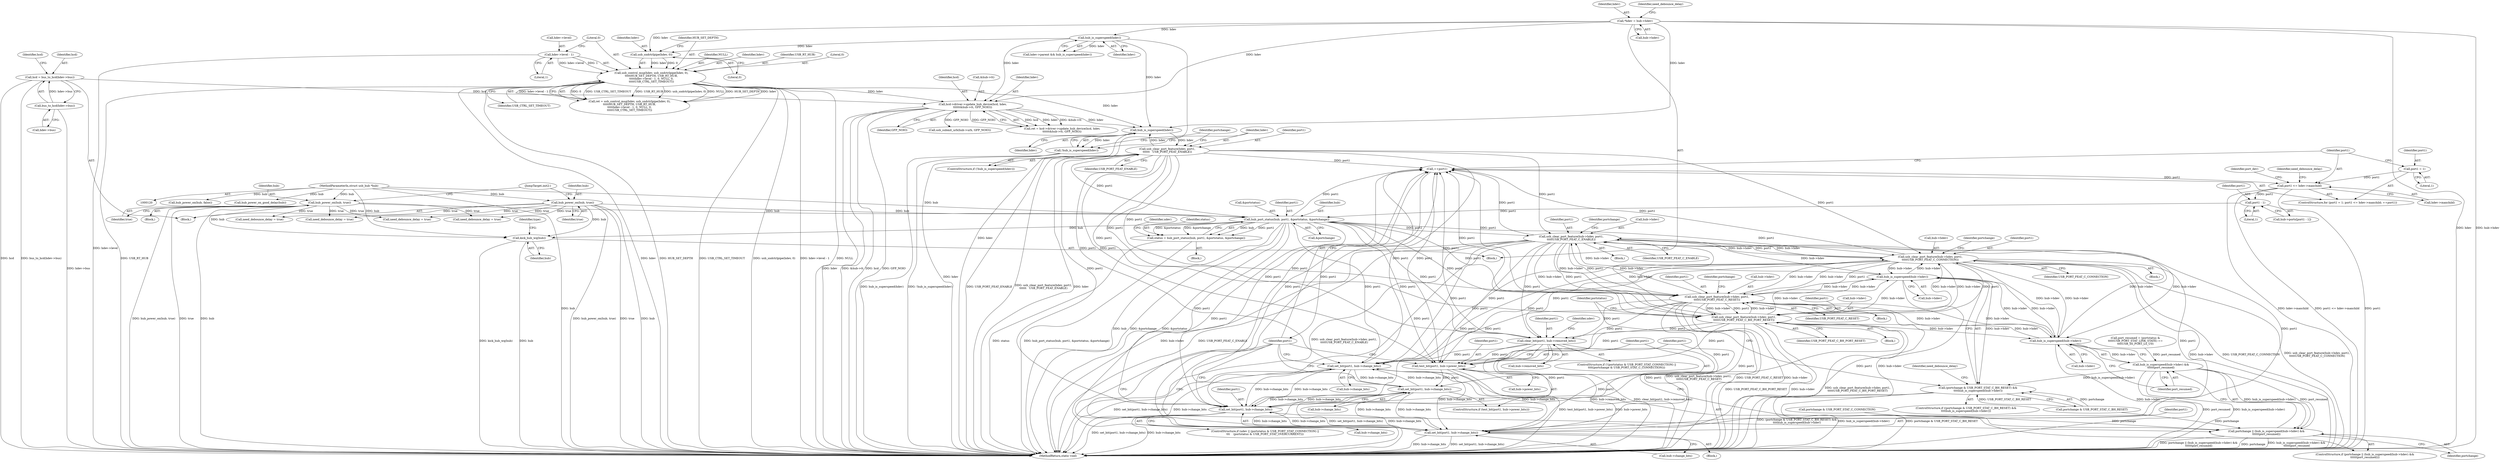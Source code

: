 digraph "0_linux_e50293ef9775c5f1cf3fcc093037dd6a8c5684ea@pointer" {
"1000360" [label="(Call,hub_is_superspeed(hdev))"];
"1000125" [label="(Call,*hdev = hub->hdev)"];
"1000159" [label="(Call,hub_is_superspeed(hdev))"];
"1000242" [label="(Call,hcd->driver->update_hub_device(hcd, hdev,\n\t\t\t\t\t\t&hub->tt, GFP_NOIO))"];
"1000227" [label="(Call,hcd = bus_to_hcd(hdev->bus))"];
"1000229" [label="(Call,bus_to_hcd(hdev->bus))"];
"1000164" [label="(Call,usb_control_msg(hdev, usb_sndctrlpipe(hdev, 0),\n\t\t\t\t\tHUB_SET_DEPTH, USB_RT_HUB,\n\t\t\t\t\thdev->level - 1, 0, NULL, 0,\n\t\t\t\t\tUSB_CTRL_SET_TIMEOUT))"];
"1000166" [label="(Call,usb_sndctrlpipe(hdev, 0))"];
"1000171" [label="(Call,hdev->level - 1)"];
"1000362" [label="(Call,usb_clear_port_feature(hdev, port1,\n\t\t\t\t\t\t   USB_PORT_FEAT_ENABLE))"];
"1000360" [label="(Call,hub_is_superspeed(hdev))"];
"1000311" [label="(Call,hub_port_status(hub, port1, &portstatus, &portchange))"];
"1000265" [label="(Call,hub_power_on(hub, true))"];
"1000121" [label="(MethodParameterIn,struct usb_hub *hub)"];
"1000270" [label="(Call,hub_power_on(hub, true))"];
"1000293" [label="(Call,port1 - 1)"];
"1000278" [label="(Call,port1 <= hdev->maxchild)"];
"1000283" [label="(Call,++port1)"];
"1000436" [label="(Call,clear_bit(port1, hub->removed_bits))"];
"1000388" [label="(Call,usb_clear_port_feature(hub->hdev, port1,\n\t\t\t\t\tUSB_PORT_FEAT_C_ENABLE))"];
"1000374" [label="(Call,usb_clear_port_feature(hub->hdev, port1,\n\t\t\t\t\tUSB_PORT_FEAT_C_CONNECTION))"];
"1000413" [label="(Call,hub_is_superspeed(hub->hdev))"];
"1000402" [label="(Call,usb_clear_port_feature(hub->hdev, port1,\n\t\t\t\t\tUSB_PORT_FEAT_C_RESET))"];
"1000421" [label="(Call,usb_clear_port_feature(hub->hdev, port1,\n\t\t\t\t\tUSB_PORT_FEAT_C_BH_PORT_RESET))"];
"1000484" [label="(Call,hub_is_superspeed(hub->hdev))"];
"1000489" [label="(Call,set_bit(port1, hub->change_bits))"];
"1000511" [label="(Call,set_bit(port1, hub->change_bits))"];
"1000506" [label="(Call,test_bit(port1, hub->power_bits))"];
"1000461" [label="(Call,set_bit(port1, hub->change_bits))"];
"1000521" [label="(Call,set_bit(port1, hub->change_bits))"];
"1000275" [label="(Call,port1 = 1)"];
"1000359" [label="(Call,!hub_is_superspeed(hdev))"];
"1000309" [label="(Call,status = hub_port_status(hub, port1, &portstatus, &portchange))"];
"1000409" [label="(Call,(portchange & USB_PORT_STAT_C_BH_RESET) &&\n\t\t\t\thub_is_superspeed(hub->hdev))"];
"1000483" [label="(Call,hub_is_superspeed(hub->hdev) &&\n\t\t\t\t\t\tport_resumed)"];
"1000481" [label="(Call,portchange || (hub_is_superspeed(hub->hdev) &&\n\t\t\t\t\t\tport_resumed))"];
"1000592" [label="(Call,kick_hub_wq(hub))"];
"1000227" [label="(Call,hcd = bus_to_hcd(hdev->bus))"];
"1000283" [label="(Call,++port1)"];
"1000177" [label="(Identifier,NULL)"];
"1000438" [label="(Call,hub->removed_bits)"];
"1000388" [label="(Call,usb_clear_port_feature(hub->hdev, port1,\n\t\t\t\t\tUSB_PORT_FEAT_C_ENABLE))"];
"1000385" [label="(Call,need_debounce_delay = true)"];
"1000226" [label="(Block,)"];
"1000359" [label="(Call,!hub_is_superspeed(hdev))"];
"1000275" [label="(Call,port1 = 1)"];
"1000491" [label="(Call,hub->change_bits)"];
"1000279" [label="(Identifier,port1)"];
"1000527" [label="(Identifier,need_debounce_delay)"];
"1000523" [label="(Call,hub->change_bits)"];
"1000277" [label="(Literal,1)"];
"1000507" [label="(Identifier,port1)"];
"1000463" [label="(Call,hub->change_bits)"];
"1000406" [label="(Identifier,port1)"];
"1000166" [label="(Call,usb_sndctrlpipe(hdev, 0))"];
"1000399" [label="(Call,need_debounce_delay = true)"];
"1000484" [label="(Call,hub_is_superspeed(hub->hdev))"];
"1000417" [label="(Block,)"];
"1000272" [label="(Identifier,true)"];
"1000127" [label="(Call,hub->hdev)"];
"1000364" [label="(Identifier,port1)"];
"1000375" [label="(Call,hub->hdev)"];
"1000473" [label="(Call,port_resumed = (portstatus &\n\t\t\t\t\tUSB_PORT_STAT_LINK_STATE) ==\n\t\t\t\tUSB_SS_PORT_LS_U0)"];
"1000175" [label="(Literal,1)"];
"1000371" [label="(Call,need_debounce_delay = true)"];
"1000362" [label="(Call,usb_clear_port_feature(hdev, port1,\n\t\t\t\t\t\t   USB_PORT_FEAT_ENABLE))"];
"1000312" [label="(Identifier,hub)"];
"1000172" [label="(Call,hdev->level)"];
"1000426" [label="(Identifier,USB_PORT_FEAT_C_BH_PORT_RESET)"];
"1000506" [label="(Call,test_bit(port1, hub->power_bits))"];
"1000179" [label="(Identifier,USB_CTRL_SET_TIMEOUT)"];
"1000316" [label="(Call,&portchange)"];
"1000270" [label="(Call,hub_power_on(hub, true))"];
"1000165" [label="(Identifier,hdev)"];
"1000361" [label="(Identifier,hdev)"];
"1000596" [label="(Identifier,type)"];
"1000564" [label="(Call,usb_submit_urb(hub->urb, GFP_NOIO))"];
"1000265" [label="(Call,hub_power_on(hub, true))"];
"1000592" [label="(Call,kick_hub_wq(hub))"];
"1000517" [label="(Block,)"];
"1000168" [label="(Literal,0)"];
"1000480" [label="(ControlStructure,if (portchange || (hub_is_superspeed(hub->hdev) &&\n\t\t\t\t\t\tport_resumed)))"];
"1000123" [label="(Block,)"];
"1000513" [label="(Call,hub->change_bits)"];
"1000433" [label="(Call,portchange & USB_PORT_STAT_C_CONNECTION)"];
"1000230" [label="(Call,hdev->bus)"];
"1000159" [label="(Call,hub_is_superspeed(hdev))"];
"1000198" [label="(Call,hub_power_on(hub, false))"];
"1000162" [label="(Call,ret = usb_control_msg(hdev, usb_sndctrlpipe(hdev, 0),\n\t\t\t\t\tHUB_SET_DEPTH, USB_RT_HUB,\n\t\t\t\t\thdev->level - 1, 0, NULL, 0,\n\t\t\t\t\tUSB_CTRL_SET_TIMEOUT))"];
"1000505" [label="(ControlStructure,if (test_bit(port1, hub->power_bits)))"];
"1000418" [label="(Call,need_debounce_delay = true)"];
"1000485" [label="(Call,hub->hdev)"];
"1000392" [label="(Identifier,port1)"];
"1000419" [label="(Identifier,need_debounce_delay)"];
"1000410" [label="(Call,portchange & USB_PORT_STAT_C_BH_RESET)"];
"1000229" [label="(Call,bus_to_hcd(hdev->bus))"];
"1000382" [label="(Identifier,portchange)"];
"1000384" [label="(Block,)"];
"1000245" [label="(Call,&hub->tt)"];
"1000242" [label="(Call,hcd->driver->update_hub_device(hcd, hdev,\n\t\t\t\t\t\t&hub->tt, GFP_NOIO))"];
"1000284" [label="(Identifier,port1)"];
"1000437" [label="(Identifier,port1)"];
"1000228" [label="(Identifier,hcd)"];
"1000511" [label="(Call,set_bit(port1, hub->change_bits))"];
"1000396" [label="(Identifier,portchange)"];
"1000427" [label="(ControlStructure,if (!(portstatus & USB_PORT_STAT_CONNECTION) ||\n\t\t\t\t(portchange & USB_PORT_STAT_C_CONNECTION)))"];
"1000393" [label="(Identifier,USB_PORT_FEAT_C_ENABLE)"];
"1000444" [label="(Identifier,udev)"];
"1000451" [label="(ControlStructure,if (udev || (portstatus & USB_PORT_STAT_CONNECTION) ||\n\t\t\t    (portstatus & USB_PORT_STAT_OVERCURRENT)))"];
"1000169" [label="(Identifier,HUB_SET_DEPTH)"];
"1000379" [label="(Identifier,USB_PORT_FEAT_C_CONNECTION)"];
"1000267" [label="(Identifier,true)"];
"1000409" [label="(Call,(portchange & USB_PORT_STAT_C_BH_RESET) &&\n\t\t\t\thub_is_superspeed(hub->hdev))"];
"1000488" [label="(Identifier,port_resumed)"];
"1000461" [label="(Call,set_bit(port1, hub->change_bits))"];
"1000285" [label="(Block,)"];
"1000411" [label="(Identifier,portchange)"];
"1000309" [label="(Call,status = hub_port_status(hub, port1, &portstatus, &portchange))"];
"1000155" [label="(Call,hdev->parent && hub_is_superspeed(hdev))"];
"1000314" [label="(Call,&portstatus)"];
"1000521" [label="(Call,set_bit(port1, hub->change_bits))"];
"1000269" [label="(Block,)"];
"1000489" [label="(Call,set_bit(port1, hub->change_bits))"];
"1000240" [label="(Call,ret = hcd->driver->update_hub_device(hcd, hdev,\n\t\t\t\t\t\t&hub->tt, GFP_NOIO))"];
"1000266" [label="(Identifier,hub)"];
"1000126" [label="(Identifier,hdev)"];
"1000374" [label="(Call,usb_clear_port_feature(hub->hdev, port1,\n\t\t\t\t\tUSB_PORT_FEAT_C_CONNECTION))"];
"1000244" [label="(Identifier,hdev)"];
"1000363" [label="(Identifier,hdev)"];
"1000176" [label="(Literal,0)"];
"1000431" [label="(Identifier,portstatus)"];
"1000407" [label="(Identifier,USB_PORT_FEAT_C_RESET)"];
"1000170" [label="(Identifier,USB_RT_HUB)"];
"1000121" [label="(MethodParameterIn,struct usb_hub *hub)"];
"1000490" [label="(Identifier,port1)"];
"1000522" [label="(Identifier,port1)"];
"1000483" [label="(Call,hub_is_superspeed(hub->hdev) &&\n\t\t\t\t\t\tport_resumed)"];
"1000196" [label="(Call,hub_power_on_good_delay(hub))"];
"1000271" [label="(Identifier,hub)"];
"1000293" [label="(Call,port1 - 1)"];
"1000365" [label="(Identifier,USB_PORT_FEAT_ENABLE)"];
"1000512" [label="(Identifier,port1)"];
"1000276" [label="(Identifier,port1)"];
"1000320" [label="(Identifier,udev)"];
"1000603" [label="(MethodReturn,static void)"];
"1000414" [label="(Call,hub->hdev)"];
"1000294" [label="(Identifier,port1)"];
"1000288" [label="(Identifier,port_dev)"];
"1000289" [label="(Call,hub->ports[port1 - 1])"];
"1000378" [label="(Identifier,port1)"];
"1000280" [label="(Call,hdev->maxchild)"];
"1000436" [label="(Call,clear_bit(port1, hub->removed_bits))"];
"1000313" [label="(Identifier,port1)"];
"1000389" [label="(Call,hub->hdev)"];
"1000368" [label="(Identifier,portchange)"];
"1000295" [label="(Literal,1)"];
"1000125" [label="(Call,*hdev = hub->hdev)"];
"1000164" [label="(Call,usb_control_msg(hdev, usb_sndctrlpipe(hdev, 0),\n\t\t\t\t\tHUB_SET_DEPTH, USB_RT_HUB,\n\t\t\t\t\thdev->level - 1, 0, NULL, 0,\n\t\t\t\t\tUSB_CTRL_SET_TIMEOUT))"];
"1000508" [label="(Call,hub->power_bits)"];
"1000171" [label="(Call,hdev->level - 1)"];
"1000408" [label="(ControlStructure,if ((portchange & USB_PORT_STAT_C_BH_RESET) &&\n\t\t\t\thub_is_superspeed(hub->hdev)))"];
"1000311" [label="(Call,hub_port_status(hub, port1, &portstatus, &portchange))"];
"1000178" [label="(Literal,0)"];
"1000402" [label="(Call,usb_clear_port_feature(hub->hdev, port1,\n\t\t\t\t\tUSB_PORT_FEAT_C_RESET))"];
"1000236" [label="(Identifier,hcd)"];
"1000249" [label="(Identifier,GFP_NOIO)"];
"1000370" [label="(Block,)"];
"1000593" [label="(Identifier,hub)"];
"1000413" [label="(Call,hub_is_superspeed(hub->hdev))"];
"1000273" [label="(JumpTarget,init2:)"];
"1000358" [label="(ControlStructure,if (!hub_is_superspeed(hdev)))"];
"1000425" [label="(Identifier,port1)"];
"1000482" [label="(Identifier,portchange)"];
"1000243" [label="(Identifier,hcd)"];
"1000421" [label="(Call,usb_clear_port_feature(hub->hdev, port1,\n\t\t\t\t\tUSB_PORT_FEAT_C_BH_PORT_RESET))"];
"1000398" [label="(Block,)"];
"1000360" [label="(Call,hub_is_superspeed(hdev))"];
"1000422" [label="(Call,hub->hdev)"];
"1000278" [label="(Call,port1 <= hdev->maxchild)"];
"1000160" [label="(Identifier,hdev)"];
"1000462" [label="(Identifier,port1)"];
"1000481" [label="(Call,portchange || (hub_is_superspeed(hub->hdev) &&\n\t\t\t\t\t\tport_resumed))"];
"1000167" [label="(Identifier,hdev)"];
"1000403" [label="(Call,hub->hdev)"];
"1000274" [label="(ControlStructure,for (port1 = 1; port1 <= hdev->maxchild; ++port1))"];
"1000310" [label="(Identifier,status)"];
"1000136" [label="(Identifier,need_debounce_delay)"];
"1000360" -> "1000359"  [label="AST: "];
"1000360" -> "1000361"  [label="CFG: "];
"1000361" -> "1000360"  [label="AST: "];
"1000359" -> "1000360"  [label="CFG: "];
"1000360" -> "1000603"  [label="DDG: hdev"];
"1000360" -> "1000359"  [label="DDG: hdev"];
"1000125" -> "1000360"  [label="DDG: hdev"];
"1000159" -> "1000360"  [label="DDG: hdev"];
"1000242" -> "1000360"  [label="DDG: hdev"];
"1000362" -> "1000360"  [label="DDG: hdev"];
"1000164" -> "1000360"  [label="DDG: hdev"];
"1000360" -> "1000362"  [label="DDG: hdev"];
"1000125" -> "1000123"  [label="AST: "];
"1000125" -> "1000127"  [label="CFG: "];
"1000126" -> "1000125"  [label="AST: "];
"1000127" -> "1000125"  [label="AST: "];
"1000136" -> "1000125"  [label="CFG: "];
"1000125" -> "1000603"  [label="DDG: hdev"];
"1000125" -> "1000603"  [label="DDG: hub->hdev"];
"1000125" -> "1000159"  [label="DDG: hdev"];
"1000125" -> "1000166"  [label="DDG: hdev"];
"1000125" -> "1000242"  [label="DDG: hdev"];
"1000159" -> "1000155"  [label="AST: "];
"1000159" -> "1000160"  [label="CFG: "];
"1000160" -> "1000159"  [label="AST: "];
"1000155" -> "1000159"  [label="CFG: "];
"1000159" -> "1000603"  [label="DDG: hdev"];
"1000159" -> "1000155"  [label="DDG: hdev"];
"1000159" -> "1000166"  [label="DDG: hdev"];
"1000159" -> "1000242"  [label="DDG: hdev"];
"1000242" -> "1000240"  [label="AST: "];
"1000242" -> "1000249"  [label="CFG: "];
"1000243" -> "1000242"  [label="AST: "];
"1000244" -> "1000242"  [label="AST: "];
"1000245" -> "1000242"  [label="AST: "];
"1000249" -> "1000242"  [label="AST: "];
"1000240" -> "1000242"  [label="CFG: "];
"1000242" -> "1000603"  [label="DDG: hdev"];
"1000242" -> "1000603"  [label="DDG: &hub->tt"];
"1000242" -> "1000603"  [label="DDG: hcd"];
"1000242" -> "1000603"  [label="DDG: GFP_NOIO"];
"1000242" -> "1000240"  [label="DDG: hcd"];
"1000242" -> "1000240"  [label="DDG: hdev"];
"1000242" -> "1000240"  [label="DDG: &hub->tt"];
"1000242" -> "1000240"  [label="DDG: GFP_NOIO"];
"1000227" -> "1000242"  [label="DDG: hcd"];
"1000164" -> "1000242"  [label="DDG: hdev"];
"1000242" -> "1000564"  [label="DDG: GFP_NOIO"];
"1000227" -> "1000226"  [label="AST: "];
"1000227" -> "1000229"  [label="CFG: "];
"1000228" -> "1000227"  [label="AST: "];
"1000229" -> "1000227"  [label="AST: "];
"1000236" -> "1000227"  [label="CFG: "];
"1000227" -> "1000603"  [label="DDG: hcd"];
"1000227" -> "1000603"  [label="DDG: bus_to_hcd(hdev->bus)"];
"1000229" -> "1000227"  [label="DDG: hdev->bus"];
"1000229" -> "1000230"  [label="CFG: "];
"1000230" -> "1000229"  [label="AST: "];
"1000229" -> "1000603"  [label="DDG: hdev->bus"];
"1000164" -> "1000162"  [label="AST: "];
"1000164" -> "1000179"  [label="CFG: "];
"1000165" -> "1000164"  [label="AST: "];
"1000166" -> "1000164"  [label="AST: "];
"1000169" -> "1000164"  [label="AST: "];
"1000170" -> "1000164"  [label="AST: "];
"1000171" -> "1000164"  [label="AST: "];
"1000176" -> "1000164"  [label="AST: "];
"1000177" -> "1000164"  [label="AST: "];
"1000178" -> "1000164"  [label="AST: "];
"1000179" -> "1000164"  [label="AST: "];
"1000162" -> "1000164"  [label="CFG: "];
"1000164" -> "1000603"  [label="DDG: HUB_SET_DEPTH"];
"1000164" -> "1000603"  [label="DDG: USB_CTRL_SET_TIMEOUT"];
"1000164" -> "1000603"  [label="DDG: usb_sndctrlpipe(hdev, 0)"];
"1000164" -> "1000603"  [label="DDG: hdev->level - 1"];
"1000164" -> "1000603"  [label="DDG: NULL"];
"1000164" -> "1000603"  [label="DDG: USB_RT_HUB"];
"1000164" -> "1000603"  [label="DDG: hdev"];
"1000164" -> "1000162"  [label="DDG: 0"];
"1000164" -> "1000162"  [label="DDG: USB_CTRL_SET_TIMEOUT"];
"1000164" -> "1000162"  [label="DDG: USB_RT_HUB"];
"1000164" -> "1000162"  [label="DDG: usb_sndctrlpipe(hdev, 0)"];
"1000164" -> "1000162"  [label="DDG: NULL"];
"1000164" -> "1000162"  [label="DDG: HUB_SET_DEPTH"];
"1000164" -> "1000162"  [label="DDG: hdev"];
"1000164" -> "1000162"  [label="DDG: hdev->level - 1"];
"1000166" -> "1000164"  [label="DDG: hdev"];
"1000166" -> "1000164"  [label="DDG: 0"];
"1000171" -> "1000164"  [label="DDG: hdev->level"];
"1000171" -> "1000164"  [label="DDG: 1"];
"1000166" -> "1000168"  [label="CFG: "];
"1000167" -> "1000166"  [label="AST: "];
"1000168" -> "1000166"  [label="AST: "];
"1000169" -> "1000166"  [label="CFG: "];
"1000171" -> "1000175"  [label="CFG: "];
"1000172" -> "1000171"  [label="AST: "];
"1000175" -> "1000171"  [label="AST: "];
"1000176" -> "1000171"  [label="CFG: "];
"1000171" -> "1000603"  [label="DDG: hdev->level"];
"1000362" -> "1000358"  [label="AST: "];
"1000362" -> "1000365"  [label="CFG: "];
"1000363" -> "1000362"  [label="AST: "];
"1000364" -> "1000362"  [label="AST: "];
"1000365" -> "1000362"  [label="AST: "];
"1000368" -> "1000362"  [label="CFG: "];
"1000362" -> "1000603"  [label="DDG: USB_PORT_FEAT_ENABLE"];
"1000362" -> "1000603"  [label="DDG: usb_clear_port_feature(hdev, port1,\n\t\t\t\t\t\t   USB_PORT_FEAT_ENABLE)"];
"1000362" -> "1000603"  [label="DDG: hdev"];
"1000362" -> "1000283"  [label="DDG: port1"];
"1000311" -> "1000362"  [label="DDG: port1"];
"1000362" -> "1000374"  [label="DDG: port1"];
"1000362" -> "1000388"  [label="DDG: port1"];
"1000362" -> "1000402"  [label="DDG: port1"];
"1000362" -> "1000421"  [label="DDG: port1"];
"1000362" -> "1000436"  [label="DDG: port1"];
"1000362" -> "1000461"  [label="DDG: port1"];
"1000362" -> "1000489"  [label="DDG: port1"];
"1000362" -> "1000506"  [label="DDG: port1"];
"1000362" -> "1000521"  [label="DDG: port1"];
"1000311" -> "1000309"  [label="AST: "];
"1000311" -> "1000316"  [label="CFG: "];
"1000312" -> "1000311"  [label="AST: "];
"1000313" -> "1000311"  [label="AST: "];
"1000314" -> "1000311"  [label="AST: "];
"1000316" -> "1000311"  [label="AST: "];
"1000309" -> "1000311"  [label="CFG: "];
"1000311" -> "1000603"  [label="DDG: hub"];
"1000311" -> "1000603"  [label="DDG: &portchange"];
"1000311" -> "1000603"  [label="DDG: &portstatus"];
"1000311" -> "1000283"  [label="DDG: port1"];
"1000311" -> "1000309"  [label="DDG: hub"];
"1000311" -> "1000309"  [label="DDG: port1"];
"1000311" -> "1000309"  [label="DDG: &portstatus"];
"1000311" -> "1000309"  [label="DDG: &portchange"];
"1000265" -> "1000311"  [label="DDG: hub"];
"1000270" -> "1000311"  [label="DDG: hub"];
"1000121" -> "1000311"  [label="DDG: hub"];
"1000293" -> "1000311"  [label="DDG: port1"];
"1000311" -> "1000374"  [label="DDG: port1"];
"1000311" -> "1000388"  [label="DDG: port1"];
"1000311" -> "1000402"  [label="DDG: port1"];
"1000311" -> "1000421"  [label="DDG: port1"];
"1000311" -> "1000436"  [label="DDG: port1"];
"1000311" -> "1000461"  [label="DDG: port1"];
"1000311" -> "1000489"  [label="DDG: port1"];
"1000311" -> "1000506"  [label="DDG: port1"];
"1000311" -> "1000521"  [label="DDG: port1"];
"1000311" -> "1000592"  [label="DDG: hub"];
"1000265" -> "1000226"  [label="AST: "];
"1000265" -> "1000267"  [label="CFG: "];
"1000266" -> "1000265"  [label="AST: "];
"1000267" -> "1000265"  [label="AST: "];
"1000273" -> "1000265"  [label="CFG: "];
"1000265" -> "1000603"  [label="DDG: hub_power_on(hub, true)"];
"1000265" -> "1000603"  [label="DDG: true"];
"1000265" -> "1000603"  [label="DDG: hub"];
"1000121" -> "1000265"  [label="DDG: hub"];
"1000265" -> "1000371"  [label="DDG: true"];
"1000265" -> "1000385"  [label="DDG: true"];
"1000265" -> "1000399"  [label="DDG: true"];
"1000265" -> "1000418"  [label="DDG: true"];
"1000265" -> "1000592"  [label="DDG: hub"];
"1000121" -> "1000120"  [label="AST: "];
"1000121" -> "1000603"  [label="DDG: hub"];
"1000121" -> "1000196"  [label="DDG: hub"];
"1000121" -> "1000198"  [label="DDG: hub"];
"1000121" -> "1000270"  [label="DDG: hub"];
"1000121" -> "1000592"  [label="DDG: hub"];
"1000270" -> "1000269"  [label="AST: "];
"1000270" -> "1000272"  [label="CFG: "];
"1000271" -> "1000270"  [label="AST: "];
"1000272" -> "1000270"  [label="AST: "];
"1000273" -> "1000270"  [label="CFG: "];
"1000270" -> "1000603"  [label="DDG: hub_power_on(hub, true)"];
"1000270" -> "1000603"  [label="DDG: true"];
"1000270" -> "1000603"  [label="DDG: hub"];
"1000270" -> "1000371"  [label="DDG: true"];
"1000270" -> "1000385"  [label="DDG: true"];
"1000270" -> "1000399"  [label="DDG: true"];
"1000270" -> "1000418"  [label="DDG: true"];
"1000270" -> "1000592"  [label="DDG: hub"];
"1000293" -> "1000289"  [label="AST: "];
"1000293" -> "1000295"  [label="CFG: "];
"1000294" -> "1000293"  [label="AST: "];
"1000295" -> "1000293"  [label="AST: "];
"1000289" -> "1000293"  [label="CFG: "];
"1000278" -> "1000293"  [label="DDG: port1"];
"1000278" -> "1000274"  [label="AST: "];
"1000278" -> "1000280"  [label="CFG: "];
"1000279" -> "1000278"  [label="AST: "];
"1000280" -> "1000278"  [label="AST: "];
"1000288" -> "1000278"  [label="CFG: "];
"1000527" -> "1000278"  [label="CFG: "];
"1000278" -> "1000603"  [label="DDG: hdev->maxchild"];
"1000278" -> "1000603"  [label="DDG: port1 <= hdev->maxchild"];
"1000278" -> "1000603"  [label="DDG: port1"];
"1000283" -> "1000278"  [label="DDG: port1"];
"1000275" -> "1000278"  [label="DDG: port1"];
"1000283" -> "1000274"  [label="AST: "];
"1000283" -> "1000284"  [label="CFG: "];
"1000284" -> "1000283"  [label="AST: "];
"1000279" -> "1000283"  [label="CFG: "];
"1000436" -> "1000283"  [label="DDG: port1"];
"1000421" -> "1000283"  [label="DDG: port1"];
"1000374" -> "1000283"  [label="DDG: port1"];
"1000489" -> "1000283"  [label="DDG: port1"];
"1000521" -> "1000283"  [label="DDG: port1"];
"1000506" -> "1000283"  [label="DDG: port1"];
"1000388" -> "1000283"  [label="DDG: port1"];
"1000461" -> "1000283"  [label="DDG: port1"];
"1000402" -> "1000283"  [label="DDG: port1"];
"1000511" -> "1000283"  [label="DDG: port1"];
"1000436" -> "1000427"  [label="AST: "];
"1000436" -> "1000438"  [label="CFG: "];
"1000437" -> "1000436"  [label="AST: "];
"1000438" -> "1000436"  [label="AST: "];
"1000444" -> "1000436"  [label="CFG: "];
"1000436" -> "1000603"  [label="DDG: clear_bit(port1, hub->removed_bits)"];
"1000436" -> "1000603"  [label="DDG: hub->removed_bits"];
"1000388" -> "1000436"  [label="DDG: port1"];
"1000421" -> "1000436"  [label="DDG: port1"];
"1000374" -> "1000436"  [label="DDG: port1"];
"1000402" -> "1000436"  [label="DDG: port1"];
"1000436" -> "1000461"  [label="DDG: port1"];
"1000436" -> "1000489"  [label="DDG: port1"];
"1000436" -> "1000506"  [label="DDG: port1"];
"1000436" -> "1000521"  [label="DDG: port1"];
"1000388" -> "1000384"  [label="AST: "];
"1000388" -> "1000393"  [label="CFG: "];
"1000389" -> "1000388"  [label="AST: "];
"1000392" -> "1000388"  [label="AST: "];
"1000393" -> "1000388"  [label="AST: "];
"1000396" -> "1000388"  [label="CFG: "];
"1000388" -> "1000603"  [label="DDG: hub->hdev"];
"1000388" -> "1000603"  [label="DDG: USB_PORT_FEAT_C_ENABLE"];
"1000388" -> "1000603"  [label="DDG: usb_clear_port_feature(hub->hdev, port1,\n\t\t\t\t\tUSB_PORT_FEAT_C_ENABLE)"];
"1000388" -> "1000374"  [label="DDG: hub->hdev"];
"1000374" -> "1000388"  [label="DDG: hub->hdev"];
"1000374" -> "1000388"  [label="DDG: port1"];
"1000413" -> "1000388"  [label="DDG: hub->hdev"];
"1000402" -> "1000388"  [label="DDG: hub->hdev"];
"1000421" -> "1000388"  [label="DDG: hub->hdev"];
"1000484" -> "1000388"  [label="DDG: hub->hdev"];
"1000388" -> "1000402"  [label="DDG: hub->hdev"];
"1000388" -> "1000402"  [label="DDG: port1"];
"1000388" -> "1000413"  [label="DDG: hub->hdev"];
"1000388" -> "1000421"  [label="DDG: hub->hdev"];
"1000388" -> "1000421"  [label="DDG: port1"];
"1000388" -> "1000461"  [label="DDG: port1"];
"1000388" -> "1000484"  [label="DDG: hub->hdev"];
"1000388" -> "1000489"  [label="DDG: port1"];
"1000388" -> "1000506"  [label="DDG: port1"];
"1000388" -> "1000521"  [label="DDG: port1"];
"1000374" -> "1000370"  [label="AST: "];
"1000374" -> "1000379"  [label="CFG: "];
"1000375" -> "1000374"  [label="AST: "];
"1000378" -> "1000374"  [label="AST: "];
"1000379" -> "1000374"  [label="AST: "];
"1000382" -> "1000374"  [label="CFG: "];
"1000374" -> "1000603"  [label="DDG: hub->hdev"];
"1000374" -> "1000603"  [label="DDG: USB_PORT_FEAT_C_CONNECTION"];
"1000374" -> "1000603"  [label="DDG: usb_clear_port_feature(hub->hdev, port1,\n\t\t\t\t\tUSB_PORT_FEAT_C_CONNECTION)"];
"1000413" -> "1000374"  [label="DDG: hub->hdev"];
"1000402" -> "1000374"  [label="DDG: hub->hdev"];
"1000421" -> "1000374"  [label="DDG: hub->hdev"];
"1000484" -> "1000374"  [label="DDG: hub->hdev"];
"1000374" -> "1000402"  [label="DDG: hub->hdev"];
"1000374" -> "1000402"  [label="DDG: port1"];
"1000374" -> "1000413"  [label="DDG: hub->hdev"];
"1000374" -> "1000421"  [label="DDG: hub->hdev"];
"1000374" -> "1000421"  [label="DDG: port1"];
"1000374" -> "1000461"  [label="DDG: port1"];
"1000374" -> "1000484"  [label="DDG: hub->hdev"];
"1000374" -> "1000489"  [label="DDG: port1"];
"1000374" -> "1000506"  [label="DDG: port1"];
"1000374" -> "1000521"  [label="DDG: port1"];
"1000413" -> "1000409"  [label="AST: "];
"1000413" -> "1000414"  [label="CFG: "];
"1000414" -> "1000413"  [label="AST: "];
"1000409" -> "1000413"  [label="CFG: "];
"1000413" -> "1000603"  [label="DDG: hub->hdev"];
"1000413" -> "1000402"  [label="DDG: hub->hdev"];
"1000413" -> "1000409"  [label="DDG: hub->hdev"];
"1000402" -> "1000413"  [label="DDG: hub->hdev"];
"1000421" -> "1000413"  [label="DDG: hub->hdev"];
"1000484" -> "1000413"  [label="DDG: hub->hdev"];
"1000413" -> "1000421"  [label="DDG: hub->hdev"];
"1000413" -> "1000484"  [label="DDG: hub->hdev"];
"1000402" -> "1000398"  [label="AST: "];
"1000402" -> "1000407"  [label="CFG: "];
"1000403" -> "1000402"  [label="AST: "];
"1000406" -> "1000402"  [label="AST: "];
"1000407" -> "1000402"  [label="AST: "];
"1000411" -> "1000402"  [label="CFG: "];
"1000402" -> "1000603"  [label="DDG: usb_clear_port_feature(hub->hdev, port1,\n\t\t\t\t\tUSB_PORT_FEAT_C_RESET)"];
"1000402" -> "1000603"  [label="DDG: USB_PORT_FEAT_C_RESET"];
"1000402" -> "1000603"  [label="DDG: hub->hdev"];
"1000421" -> "1000402"  [label="DDG: hub->hdev"];
"1000484" -> "1000402"  [label="DDG: hub->hdev"];
"1000402" -> "1000421"  [label="DDG: hub->hdev"];
"1000402" -> "1000421"  [label="DDG: port1"];
"1000402" -> "1000461"  [label="DDG: port1"];
"1000402" -> "1000484"  [label="DDG: hub->hdev"];
"1000402" -> "1000489"  [label="DDG: port1"];
"1000402" -> "1000506"  [label="DDG: port1"];
"1000402" -> "1000521"  [label="DDG: port1"];
"1000421" -> "1000417"  [label="AST: "];
"1000421" -> "1000426"  [label="CFG: "];
"1000422" -> "1000421"  [label="AST: "];
"1000425" -> "1000421"  [label="AST: "];
"1000426" -> "1000421"  [label="AST: "];
"1000431" -> "1000421"  [label="CFG: "];
"1000421" -> "1000603"  [label="DDG: USB_PORT_FEAT_C_BH_PORT_RESET"];
"1000421" -> "1000603"  [label="DDG: hub->hdev"];
"1000421" -> "1000603"  [label="DDG: usb_clear_port_feature(hub->hdev, port1,\n\t\t\t\t\tUSB_PORT_FEAT_C_BH_PORT_RESET)"];
"1000484" -> "1000421"  [label="DDG: hub->hdev"];
"1000421" -> "1000461"  [label="DDG: port1"];
"1000421" -> "1000484"  [label="DDG: hub->hdev"];
"1000421" -> "1000489"  [label="DDG: port1"];
"1000421" -> "1000506"  [label="DDG: port1"];
"1000421" -> "1000521"  [label="DDG: port1"];
"1000484" -> "1000483"  [label="AST: "];
"1000484" -> "1000485"  [label="CFG: "];
"1000485" -> "1000484"  [label="AST: "];
"1000488" -> "1000484"  [label="CFG: "];
"1000483" -> "1000484"  [label="CFG: "];
"1000484" -> "1000603"  [label="DDG: hub->hdev"];
"1000484" -> "1000483"  [label="DDG: hub->hdev"];
"1000489" -> "1000480"  [label="AST: "];
"1000489" -> "1000491"  [label="CFG: "];
"1000490" -> "1000489"  [label="AST: "];
"1000491" -> "1000489"  [label="AST: "];
"1000284" -> "1000489"  [label="CFG: "];
"1000489" -> "1000603"  [label="DDG: set_bit(port1, hub->change_bits)"];
"1000489" -> "1000603"  [label="DDG: hub->change_bits"];
"1000489" -> "1000461"  [label="DDG: hub->change_bits"];
"1000511" -> "1000489"  [label="DDG: hub->change_bits"];
"1000461" -> "1000489"  [label="DDG: hub->change_bits"];
"1000521" -> "1000489"  [label="DDG: hub->change_bits"];
"1000489" -> "1000511"  [label="DDG: hub->change_bits"];
"1000489" -> "1000521"  [label="DDG: hub->change_bits"];
"1000511" -> "1000505"  [label="AST: "];
"1000511" -> "1000513"  [label="CFG: "];
"1000512" -> "1000511"  [label="AST: "];
"1000513" -> "1000511"  [label="AST: "];
"1000284" -> "1000511"  [label="CFG: "];
"1000511" -> "1000603"  [label="DDG: hub->change_bits"];
"1000511" -> "1000603"  [label="DDG: set_bit(port1, hub->change_bits)"];
"1000511" -> "1000461"  [label="DDG: hub->change_bits"];
"1000506" -> "1000511"  [label="DDG: port1"];
"1000461" -> "1000511"  [label="DDG: hub->change_bits"];
"1000521" -> "1000511"  [label="DDG: hub->change_bits"];
"1000511" -> "1000521"  [label="DDG: hub->change_bits"];
"1000506" -> "1000505"  [label="AST: "];
"1000506" -> "1000508"  [label="CFG: "];
"1000507" -> "1000506"  [label="AST: "];
"1000508" -> "1000506"  [label="AST: "];
"1000512" -> "1000506"  [label="CFG: "];
"1000284" -> "1000506"  [label="CFG: "];
"1000506" -> "1000603"  [label="DDG: test_bit(port1, hub->power_bits)"];
"1000506" -> "1000603"  [label="DDG: hub->power_bits"];
"1000461" -> "1000451"  [label="AST: "];
"1000461" -> "1000463"  [label="CFG: "];
"1000462" -> "1000461"  [label="AST: "];
"1000463" -> "1000461"  [label="AST: "];
"1000284" -> "1000461"  [label="CFG: "];
"1000461" -> "1000603"  [label="DDG: set_bit(port1, hub->change_bits)"];
"1000461" -> "1000603"  [label="DDG: hub->change_bits"];
"1000521" -> "1000461"  [label="DDG: hub->change_bits"];
"1000461" -> "1000521"  [label="DDG: hub->change_bits"];
"1000521" -> "1000517"  [label="AST: "];
"1000521" -> "1000523"  [label="CFG: "];
"1000522" -> "1000521"  [label="AST: "];
"1000523" -> "1000521"  [label="AST: "];
"1000284" -> "1000521"  [label="CFG: "];
"1000521" -> "1000603"  [label="DDG: set_bit(port1, hub->change_bits)"];
"1000521" -> "1000603"  [label="DDG: hub->change_bits"];
"1000275" -> "1000274"  [label="AST: "];
"1000275" -> "1000277"  [label="CFG: "];
"1000276" -> "1000275"  [label="AST: "];
"1000277" -> "1000275"  [label="AST: "];
"1000279" -> "1000275"  [label="CFG: "];
"1000359" -> "1000358"  [label="AST: "];
"1000363" -> "1000359"  [label="CFG: "];
"1000368" -> "1000359"  [label="CFG: "];
"1000359" -> "1000603"  [label="DDG: hub_is_superspeed(hdev)"];
"1000359" -> "1000603"  [label="DDG: !hub_is_superspeed(hdev)"];
"1000309" -> "1000285"  [label="AST: "];
"1000310" -> "1000309"  [label="AST: "];
"1000320" -> "1000309"  [label="CFG: "];
"1000309" -> "1000603"  [label="DDG: status"];
"1000309" -> "1000603"  [label="DDG: hub_port_status(hub, port1, &portstatus, &portchange)"];
"1000409" -> "1000408"  [label="AST: "];
"1000409" -> "1000410"  [label="CFG: "];
"1000410" -> "1000409"  [label="AST: "];
"1000419" -> "1000409"  [label="CFG: "];
"1000431" -> "1000409"  [label="CFG: "];
"1000409" -> "1000603"  [label="DDG: (portchange & USB_PORT_STAT_C_BH_RESET) &&\n\t\t\t\thub_is_superspeed(hub->hdev)"];
"1000409" -> "1000603"  [label="DDG: hub_is_superspeed(hub->hdev)"];
"1000409" -> "1000603"  [label="DDG: portchange & USB_PORT_STAT_C_BH_RESET"];
"1000410" -> "1000409"  [label="DDG: portchange"];
"1000410" -> "1000409"  [label="DDG: USB_PORT_STAT_C_BH_RESET"];
"1000483" -> "1000409"  [label="DDG: hub_is_superspeed(hub->hdev)"];
"1000483" -> "1000481"  [label="AST: "];
"1000483" -> "1000488"  [label="CFG: "];
"1000488" -> "1000483"  [label="AST: "];
"1000481" -> "1000483"  [label="CFG: "];
"1000483" -> "1000603"  [label="DDG: port_resumed"];
"1000483" -> "1000603"  [label="DDG: hub_is_superspeed(hub->hdev)"];
"1000483" -> "1000481"  [label="DDG: hub_is_superspeed(hub->hdev)"];
"1000483" -> "1000481"  [label="DDG: port_resumed"];
"1000473" -> "1000483"  [label="DDG: port_resumed"];
"1000481" -> "1000480"  [label="AST: "];
"1000481" -> "1000482"  [label="CFG: "];
"1000482" -> "1000481"  [label="AST: "];
"1000490" -> "1000481"  [label="CFG: "];
"1000284" -> "1000481"  [label="CFG: "];
"1000481" -> "1000603"  [label="DDG: hub_is_superspeed(hub->hdev) &&\n\t\t\t\t\t\tport_resumed"];
"1000481" -> "1000603"  [label="DDG: portchange || (hub_is_superspeed(hub->hdev) &&\n\t\t\t\t\t\tport_resumed)"];
"1000481" -> "1000603"  [label="DDG: portchange"];
"1000410" -> "1000481"  [label="DDG: portchange"];
"1000433" -> "1000481"  [label="DDG: portchange"];
"1000592" -> "1000123"  [label="AST: "];
"1000592" -> "1000593"  [label="CFG: "];
"1000593" -> "1000592"  [label="AST: "];
"1000596" -> "1000592"  [label="CFG: "];
"1000592" -> "1000603"  [label="DDG: kick_hub_wq(hub)"];
"1000592" -> "1000603"  [label="DDG: hub"];
}

